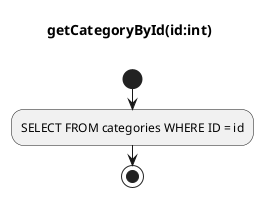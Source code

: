 @startuml
title getCategoryById(id:int) \n
start
  :SELECT FROM categories WHERE ID = id;
stop
@enduml